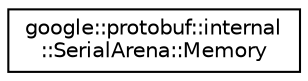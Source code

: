 digraph "类继承关系图"
{
 // LATEX_PDF_SIZE
  edge [fontname="Helvetica",fontsize="10",labelfontname="Helvetica",labelfontsize="10"];
  node [fontname="Helvetica",fontsize="10",shape=record];
  rankdir="LR";
  Node0 [label="google::protobuf::internal\l::SerialArena::Memory",height=0.2,width=0.4,color="black", fillcolor="white", style="filled",URL="$structgoogle_1_1protobuf_1_1internal_1_1SerialArena_1_1Memory.html",tooltip=" "];
}
